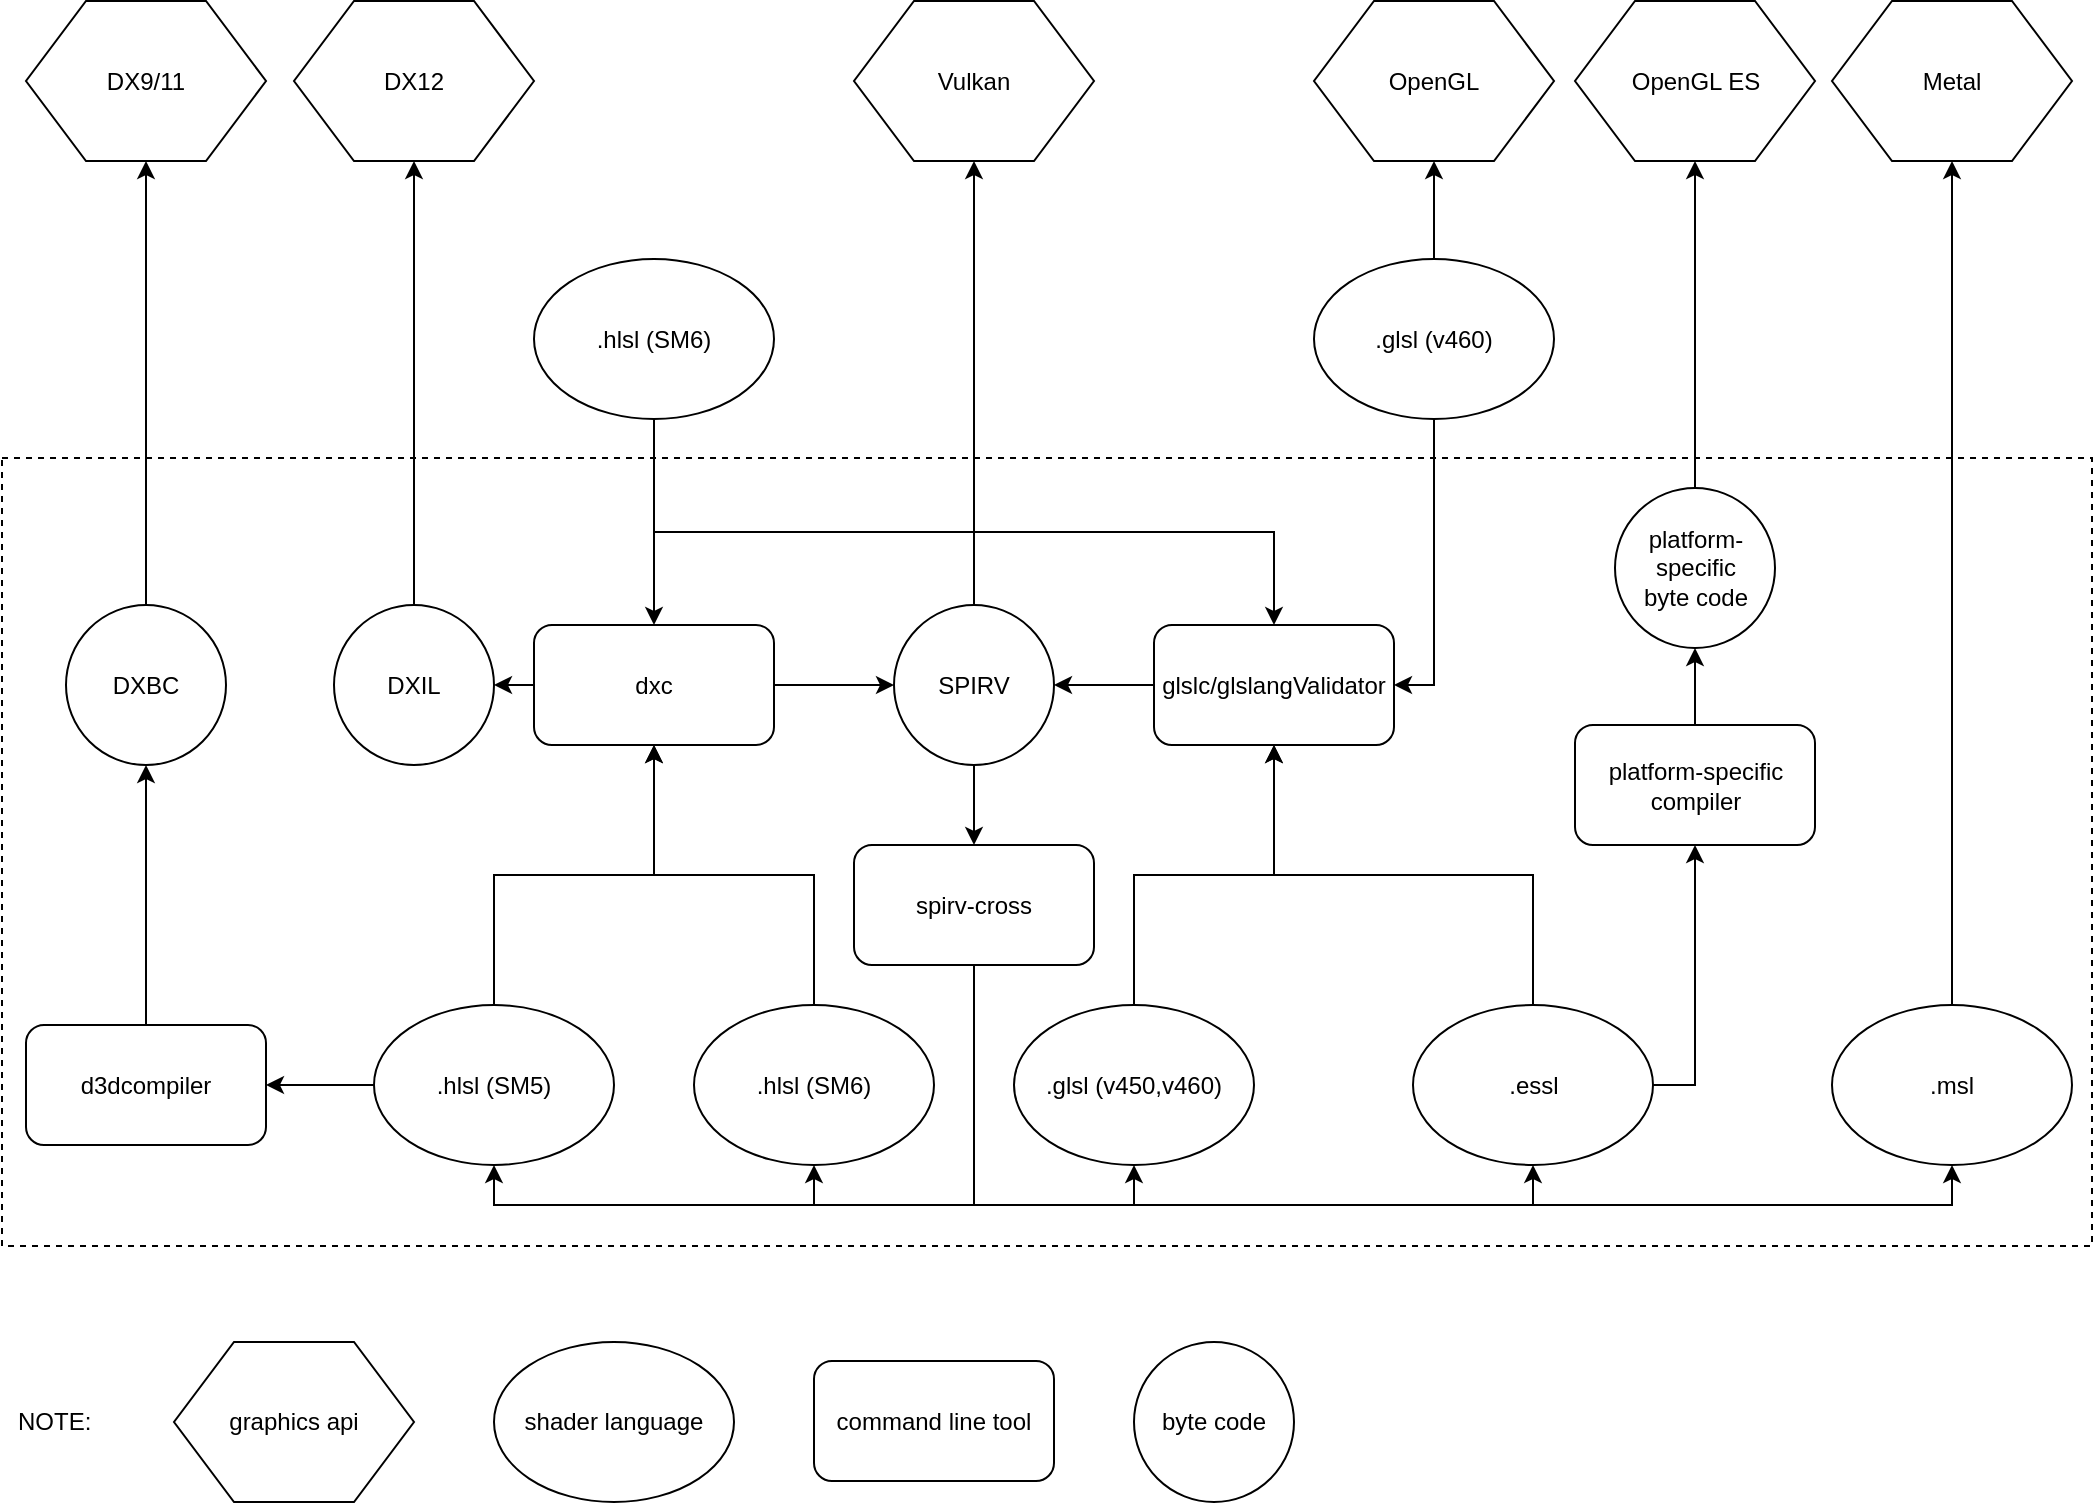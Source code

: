 <mxfile version="12.2.4" pages="1"><diagram id="KtQm3ggmd1u9Bd7kg5vI" name="Page-1"><mxGraphModel dx="2468" dy="1125" grid="0" gridSize="10" guides="1" tooltips="1" connect="1" arrows="0" fold="1" page="0" pageScale="1" pageWidth="850" pageHeight="1100" math="0" shadow="0"><root><mxCell id="0"/><mxCell id="1" parent="0"/><mxCell id="113" value="" style="rounded=0;whiteSpace=wrap;html=1;dashed=1;fillColor=none;" parent="1" vertex="1"><mxGeometry x="-568" y="442" width="1045" height="394" as="geometry"/></mxCell><mxCell id="8" style="edgeStyle=orthogonalEdgeStyle;rounded=0;orthogonalLoop=1;jettySize=auto;html=1;exitX=0.5;exitY=1;exitDx=0;exitDy=0;entryX=0.5;entryY=0;entryDx=0;entryDy=0;jumpStyle=none;" parent="1" source="2" target="5" edge="1"><mxGeometry relative="1" as="geometry"><mxPoint x="48" y="485.5" as="targetPoint"/></mxGeometry></mxCell><mxCell id="100" style="edgeStyle=orthogonalEdgeStyle;rounded=0;comic=0;jumpStyle=none;orthogonalLoop=1;jettySize=auto;html=1;exitX=0.5;exitY=1;exitDx=0;exitDy=0;entryX=0.5;entryY=0;entryDx=0;entryDy=0;shadow=0;startArrow=none;startFill=0;sourcePerimeterSpacing=12;targetPerimeterSpacing=12;" parent="1" source="2" target="6" edge="1"><mxGeometry relative="1" as="geometry"><Array as="points"><mxPoint x="-242" y="479"/><mxPoint x="68" y="479"/></Array></mxGeometry></mxCell><mxCell id="2" value=".hlsl (SM6)" style="ellipse;whiteSpace=wrap;html=1;" parent="1" vertex="1"><mxGeometry x="-302" y="342.5" width="120" height="80" as="geometry"/></mxCell><mxCell id="35" style="edgeStyle=orthogonalEdgeStyle;rounded=0;orthogonalLoop=1;jettySize=auto;html=1;exitX=0.5;exitY=0;exitDx=0;exitDy=0;entryX=0.5;entryY=1;entryDx=0;entryDy=0;" parent="1" source="3" target="5" edge="1"><mxGeometry relative="1" as="geometry"/></mxCell><mxCell id="66" style="edgeStyle=orthogonalEdgeStyle;rounded=0;orthogonalLoop=1;jettySize=auto;html=1;exitX=0;exitY=0.5;exitDx=0;exitDy=0;entryX=1;entryY=0.5;entryDx=0;entryDy=0;" parent="1" source="3" target="65" edge="1"><mxGeometry relative="1" as="geometry"/></mxCell><mxCell id="3" value=".hlsl (SM5)" style="ellipse;whiteSpace=wrap;html=1;" parent="1" vertex="1"><mxGeometry x="-382" y="715.5" width="120" height="80" as="geometry"/></mxCell><mxCell id="63" style="edgeStyle=orthogonalEdgeStyle;rounded=0;orthogonalLoop=1;jettySize=auto;html=1;exitX=0.5;exitY=0;exitDx=0;exitDy=0;entryX=0.5;entryY=1;entryDx=0;entryDy=0;" parent="1" source="4" target="62" edge="1"><mxGeometry relative="1" as="geometry"/></mxCell><mxCell id="106" style="edgeStyle=orthogonalEdgeStyle;rounded=0;orthogonalLoop=1;jettySize=auto;html=1;exitX=0.5;exitY=1;exitDx=0;exitDy=0;entryX=1;entryY=0.5;entryDx=0;entryDy=0;" parent="1" source="4" target="6" edge="1"><mxGeometry relative="1" as="geometry"/></mxCell><mxCell id="4" value=".glsl (v460)" style="ellipse;whiteSpace=wrap;html=1;" parent="1" vertex="1"><mxGeometry x="88" y="342.5" width="120" height="80" as="geometry"/></mxCell><mxCell id="34" style="edgeStyle=orthogonalEdgeStyle;rounded=0;orthogonalLoop=1;jettySize=auto;html=1;exitX=1;exitY=0.5;exitDx=0;exitDy=0;entryX=0;entryY=0.5;entryDx=0;entryDy=0;" parent="1" source="5" target="12" edge="1"><mxGeometry relative="1" as="geometry"/></mxCell><mxCell id="49" style="edgeStyle=orthogonalEdgeStyle;rounded=0;orthogonalLoop=1;jettySize=auto;html=1;exitX=0;exitY=0.5;exitDx=0;exitDy=0;entryX=1;entryY=0.5;entryDx=0;entryDy=0;" parent="1" source="5" target="11" edge="1"><mxGeometry relative="1" as="geometry"/></mxCell><mxCell id="5" value="dxc" style="rounded=1;whiteSpace=wrap;html=1;" parent="1" vertex="1"><mxGeometry x="-302" y="525.5" width="120" height="60" as="geometry"/></mxCell><mxCell id="28" style="edgeStyle=orthogonalEdgeStyle;rounded=0;orthogonalLoop=1;jettySize=auto;html=1;exitX=0;exitY=0.5;exitDx=0;exitDy=0;entryX=1;entryY=0.5;entryDx=0;entryDy=0;" parent="1" source="6" target="12" edge="1"><mxGeometry relative="1" as="geometry"/></mxCell><mxCell id="6" value="glslc/glslangValidator" style="rounded=1;whiteSpace=wrap;html=1;" parent="1" vertex="1"><mxGeometry x="8" y="525.5" width="120" height="60" as="geometry"/></mxCell><mxCell id="58" style="edgeStyle=orthogonalEdgeStyle;rounded=0;orthogonalLoop=1;jettySize=auto;html=1;exitX=0.5;exitY=0;exitDx=0;exitDy=0;entryX=0.5;entryY=1;entryDx=0;entryDy=0;" parent="1" source="11" target="52" edge="1"><mxGeometry relative="1" as="geometry"/></mxCell><mxCell id="11" value="DXIL" style="ellipse;whiteSpace=wrap;html=1;aspect=fixed;" parent="1" vertex="1"><mxGeometry x="-402" y="515.5" width="80" height="80" as="geometry"/></mxCell><mxCell id="32" value="" style="edgeStyle=orthogonalEdgeStyle;rounded=0;orthogonalLoop=1;jettySize=auto;html=1;" parent="1" source="12" target="20" edge="1"><mxGeometry relative="1" as="geometry"/></mxCell><mxCell id="57" style="edgeStyle=orthogonalEdgeStyle;rounded=0;orthogonalLoop=1;jettySize=auto;html=1;exitX=0.5;exitY=0;exitDx=0;exitDy=0;entryX=0.5;entryY=1;entryDx=0;entryDy=0;" parent="1" source="12" target="54" edge="1"><mxGeometry relative="1" as="geometry"/></mxCell><mxCell id="12" value="SPIRV" style="ellipse;whiteSpace=wrap;html=1;aspect=fixed;" parent="1" vertex="1"><mxGeometry x="-122" y="515.5" width="80" height="80" as="geometry"/></mxCell><mxCell id="44" style="edgeStyle=orthogonalEdgeStyle;rounded=0;orthogonalLoop=1;jettySize=auto;html=1;exitX=0.5;exitY=1;exitDx=0;exitDy=0;entryX=0.5;entryY=1;entryDx=0;entryDy=0;" parent="1" source="20" target="3" edge="1"><mxGeometry relative="1" as="geometry"><mxPoint x="-92" y="1115.5" as="targetPoint"/></mxGeometry></mxCell><mxCell id="45" style="edgeStyle=orthogonalEdgeStyle;rounded=0;orthogonalLoop=1;jettySize=auto;html=1;exitX=0.5;exitY=1;exitDx=0;exitDy=0;entryX=0.5;entryY=1;entryDx=0;entryDy=0;" parent="1" source="20" target="21" edge="1"><mxGeometry relative="1" as="geometry"/></mxCell><mxCell id="46" style="edgeStyle=orthogonalEdgeStyle;rounded=0;orthogonalLoop=1;jettySize=auto;html=1;exitX=0.5;exitY=1;exitDx=0;exitDy=0;entryX=0.5;entryY=1;entryDx=0;entryDy=0;" parent="1" source="20" target="22" edge="1"><mxGeometry relative="1" as="geometry"/></mxCell><mxCell id="47" style="edgeStyle=orthogonalEdgeStyle;rounded=0;orthogonalLoop=1;jettySize=auto;html=1;exitX=0.5;exitY=1;exitDx=0;exitDy=0;entryX=0.5;entryY=1;entryDx=0;entryDy=0;" parent="1" source="20" target="24" edge="1"><mxGeometry relative="1" as="geometry"/></mxCell><mxCell id="48" style="edgeStyle=orthogonalEdgeStyle;rounded=0;orthogonalLoop=1;jettySize=auto;html=1;exitX=0.5;exitY=1;exitDx=0;exitDy=0;entryX=0.5;entryY=1;entryDx=0;entryDy=0;" parent="1" source="20" target="23" edge="1"><mxGeometry relative="1" as="geometry"/></mxCell><mxCell id="20" value="spirv-cross" style="rounded=1;whiteSpace=wrap;html=1;" parent="1" vertex="1"><mxGeometry x="-142" y="635.5" width="120" height="60" as="geometry"/></mxCell><mxCell id="43" style="edgeStyle=orthogonalEdgeStyle;rounded=0;orthogonalLoop=1;jettySize=auto;html=1;exitX=0.5;exitY=0;exitDx=0;exitDy=0;entryX=0.5;entryY=1;entryDx=0;entryDy=0;" parent="1" source="21" target="5" edge="1"><mxGeometry relative="1" as="geometry"/></mxCell><mxCell id="21" value=".hlsl (SM6)" style="ellipse;whiteSpace=wrap;html=1;" parent="1" vertex="1"><mxGeometry x="-222" y="715.5" width="120" height="80" as="geometry"/></mxCell><mxCell id="31" style="edgeStyle=orthogonalEdgeStyle;rounded=0;orthogonalLoop=1;jettySize=auto;html=1;exitX=0.5;exitY=0;exitDx=0;exitDy=0;entryX=0.5;entryY=1;entryDx=0;entryDy=0;" parent="1" source="22" target="6" edge="1"><mxGeometry relative="1" as="geometry"/></mxCell><mxCell id="22" value=".glsl (v450,v460)" style="ellipse;whiteSpace=wrap;html=1;" parent="1" vertex="1"><mxGeometry x="-62" y="715.5" width="120" height="80" as="geometry"/></mxCell><mxCell id="56" style="edgeStyle=orthogonalEdgeStyle;rounded=0;orthogonalLoop=1;jettySize=auto;html=1;exitX=0.5;exitY=0;exitDx=0;exitDy=0;entryX=0.5;entryY=1;entryDx=0;entryDy=0;" parent="1" source="23" target="55" edge="1"><mxGeometry relative="1" as="geometry"/></mxCell><mxCell id="23" value=".msl" style="ellipse;whiteSpace=wrap;html=1;" parent="1" vertex="1"><mxGeometry x="347" y="715.5" width="120" height="80" as="geometry"/></mxCell><mxCell id="33" style="edgeStyle=orthogonalEdgeStyle;rounded=0;orthogonalLoop=1;jettySize=auto;html=1;exitX=0.5;exitY=0;exitDx=0;exitDy=0;entryX=0.5;entryY=1;entryDx=0;entryDy=0;" parent="1" source="24" target="6" edge="1"><mxGeometry relative="1" as="geometry"/></mxCell><mxCell id="24" value=".essl" style="ellipse;whiteSpace=wrap;html=1;" parent="1" vertex="1"><mxGeometry x="137.5" y="715.5" width="120" height="80" as="geometry"/></mxCell><mxCell id="30" style="edgeStyle=orthogonalEdgeStyle;rounded=0;orthogonalLoop=1;jettySize=auto;html=1;exitX=0.5;exitY=1;exitDx=0;exitDy=0;" parent="1" source="12" target="12" edge="1"><mxGeometry relative="1" as="geometry"/></mxCell><mxCell id="52" value="DX12" style="shape=hexagon;perimeter=hexagonPerimeter2;whiteSpace=wrap;html=1;" parent="1" vertex="1"><mxGeometry x="-422" y="213.5" width="120" height="80" as="geometry"/></mxCell><mxCell id="54" value="Vulkan" style="shape=hexagon;perimeter=hexagonPerimeter2;whiteSpace=wrap;html=1;" parent="1" vertex="1"><mxGeometry x="-142" y="213.5" width="120" height="80" as="geometry"/></mxCell><mxCell id="55" value="Metal" style="shape=hexagon;perimeter=hexagonPerimeter2;whiteSpace=wrap;html=1;" parent="1" vertex="1"><mxGeometry x="347" y="213.5" width="120" height="80" as="geometry"/></mxCell><mxCell id="59" value="OpenGL ES" style="shape=hexagon;perimeter=hexagonPerimeter2;whiteSpace=wrap;html=1;" parent="1" vertex="1"><mxGeometry x="218.5" y="213.5" width="120" height="80" as="geometry"/></mxCell><mxCell id="62" value="OpenGL" style="shape=hexagon;perimeter=hexagonPerimeter2;whiteSpace=wrap;html=1;" parent="1" vertex="1"><mxGeometry x="88" y="213.5" width="120" height="80" as="geometry"/></mxCell><mxCell id="64" value="DX9/11" style="shape=hexagon;perimeter=hexagonPerimeter2;whiteSpace=wrap;html=1;" parent="1" vertex="1"><mxGeometry x="-556" y="213.5" width="120" height="80" as="geometry"/></mxCell><mxCell id="103" style="edgeStyle=orthogonalEdgeStyle;rounded=0;comic=0;jumpStyle=none;orthogonalLoop=1;jettySize=auto;html=1;exitX=0.5;exitY=0;exitDx=0;exitDy=0;entryX=0.5;entryY=1;entryDx=0;entryDy=0;shadow=0;startArrow=none;startFill=0;sourcePerimeterSpacing=12;targetPerimeterSpacing=12;" parent="1" source="65" target="68" edge="1"><mxGeometry relative="1" as="geometry"/></mxCell><mxCell id="65" value="d3dcompiler" style="rounded=1;whiteSpace=wrap;html=1;" parent="1" vertex="1"><mxGeometry x="-556" y="725.5" width="120" height="60" as="geometry"/></mxCell><mxCell id="70" style="edgeStyle=orthogonalEdgeStyle;rounded=0;orthogonalLoop=1;jettySize=auto;html=1;exitX=0.5;exitY=0;exitDx=0;exitDy=0;entryX=0.5;entryY=1;entryDx=0;entryDy=0;" parent="1" source="68" target="64" edge="1"><mxGeometry relative="1" as="geometry"/></mxCell><mxCell id="68" value="DXBC" style="ellipse;whiteSpace=wrap;html=1;aspect=fixed;" parent="1" vertex="1"><mxGeometry x="-536" y="515.5" width="80" height="80" as="geometry"/></mxCell><mxCell id="84" value="graphics api" style="shape=hexagon;perimeter=hexagonPerimeter2;whiteSpace=wrap;html=1;" parent="1" vertex="1"><mxGeometry x="-482" y="884" width="120" height="80" as="geometry"/></mxCell><mxCell id="85" value="shader language" style="ellipse;whiteSpace=wrap;html=1;" parent="1" vertex="1"><mxGeometry x="-322" y="884" width="120" height="80" as="geometry"/></mxCell><mxCell id="86" value="byte code" style="ellipse;whiteSpace=wrap;html=1;aspect=fixed;" parent="1" vertex="1"><mxGeometry x="-2" y="884" width="80" height="80" as="geometry"/></mxCell><mxCell id="87" value="command line tool" style="rounded=1;whiteSpace=wrap;html=1;" parent="1" vertex="1"><mxGeometry x="-162" y="893.5" width="120" height="60" as="geometry"/></mxCell><mxCell id="88" value="NOTE:" style="text;html=1;resizable=0;points=[];autosize=1;align=left;verticalAlign=top;spacingTop=-4;" parent="1" vertex="1"><mxGeometry x="-562" y="913.5" width="50" height="20" as="geometry"/></mxCell><mxCell id="111" style="edgeStyle=orthogonalEdgeStyle;rounded=0;orthogonalLoop=1;jettySize=auto;html=1;exitX=0.5;exitY=0;exitDx=0;exitDy=0;entryX=0.5;entryY=1;entryDx=0;entryDy=0;" parent="1" source="107" target="110" edge="1"><mxGeometry relative="1" as="geometry"/></mxCell><mxCell id="107" value="platform-specific compiler" style="rounded=1;whiteSpace=wrap;html=1;" parent="1" vertex="1"><mxGeometry x="218.5" y="575.5" width="120" height="60" as="geometry"/></mxCell><mxCell id="108" style="edgeStyle=orthogonalEdgeStyle;rounded=0;orthogonalLoop=1;jettySize=auto;html=1;exitX=1;exitY=0.5;exitDx=0;exitDy=0;" parent="1" source="24" target="107" edge="1"><mxGeometry relative="1" as="geometry"><mxPoint x="258" y="756" as="sourcePoint"/><mxPoint x="279" y="245.5" as="targetPoint"/></mxGeometry></mxCell><mxCell id="112" style="edgeStyle=orthogonalEdgeStyle;rounded=0;orthogonalLoop=1;jettySize=auto;html=1;exitX=0.5;exitY=0;exitDx=0;exitDy=0;entryX=0.5;entryY=1;entryDx=0;entryDy=0;" parent="1" source="110" target="59" edge="1"><mxGeometry relative="1" as="geometry"/></mxCell><mxCell id="110" value="platform-specific&lt;br&gt;byte code" style="ellipse;whiteSpace=wrap;html=1;aspect=fixed;" parent="1" vertex="1"><mxGeometry x="238.5" y="457" width="80" height="80" as="geometry"/></mxCell></root></mxGraphModel></diagram></mxfile>